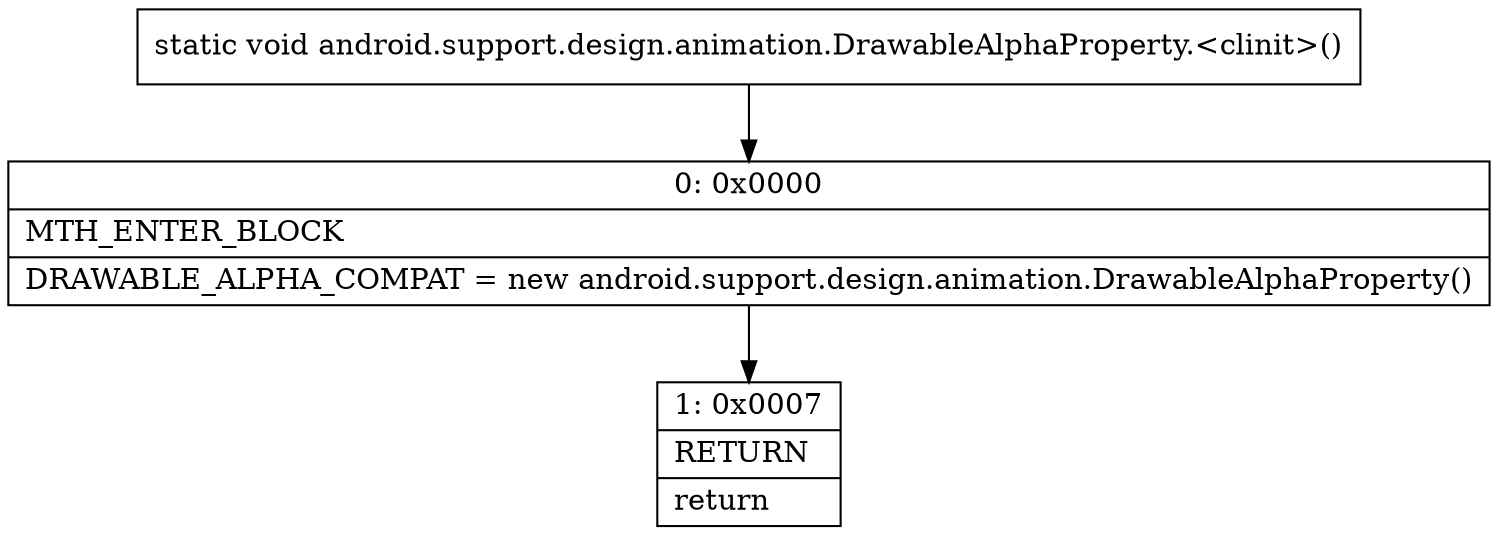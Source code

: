 digraph "CFG forandroid.support.design.animation.DrawableAlphaProperty.\<clinit\>()V" {
Node_0 [shape=record,label="{0\:\ 0x0000|MTH_ENTER_BLOCK\l|DRAWABLE_ALPHA_COMPAT = new android.support.design.animation.DrawableAlphaProperty()\l}"];
Node_1 [shape=record,label="{1\:\ 0x0007|RETURN\l|return\l}"];
MethodNode[shape=record,label="{static void android.support.design.animation.DrawableAlphaProperty.\<clinit\>() }"];
MethodNode -> Node_0;
Node_0 -> Node_1;
}

